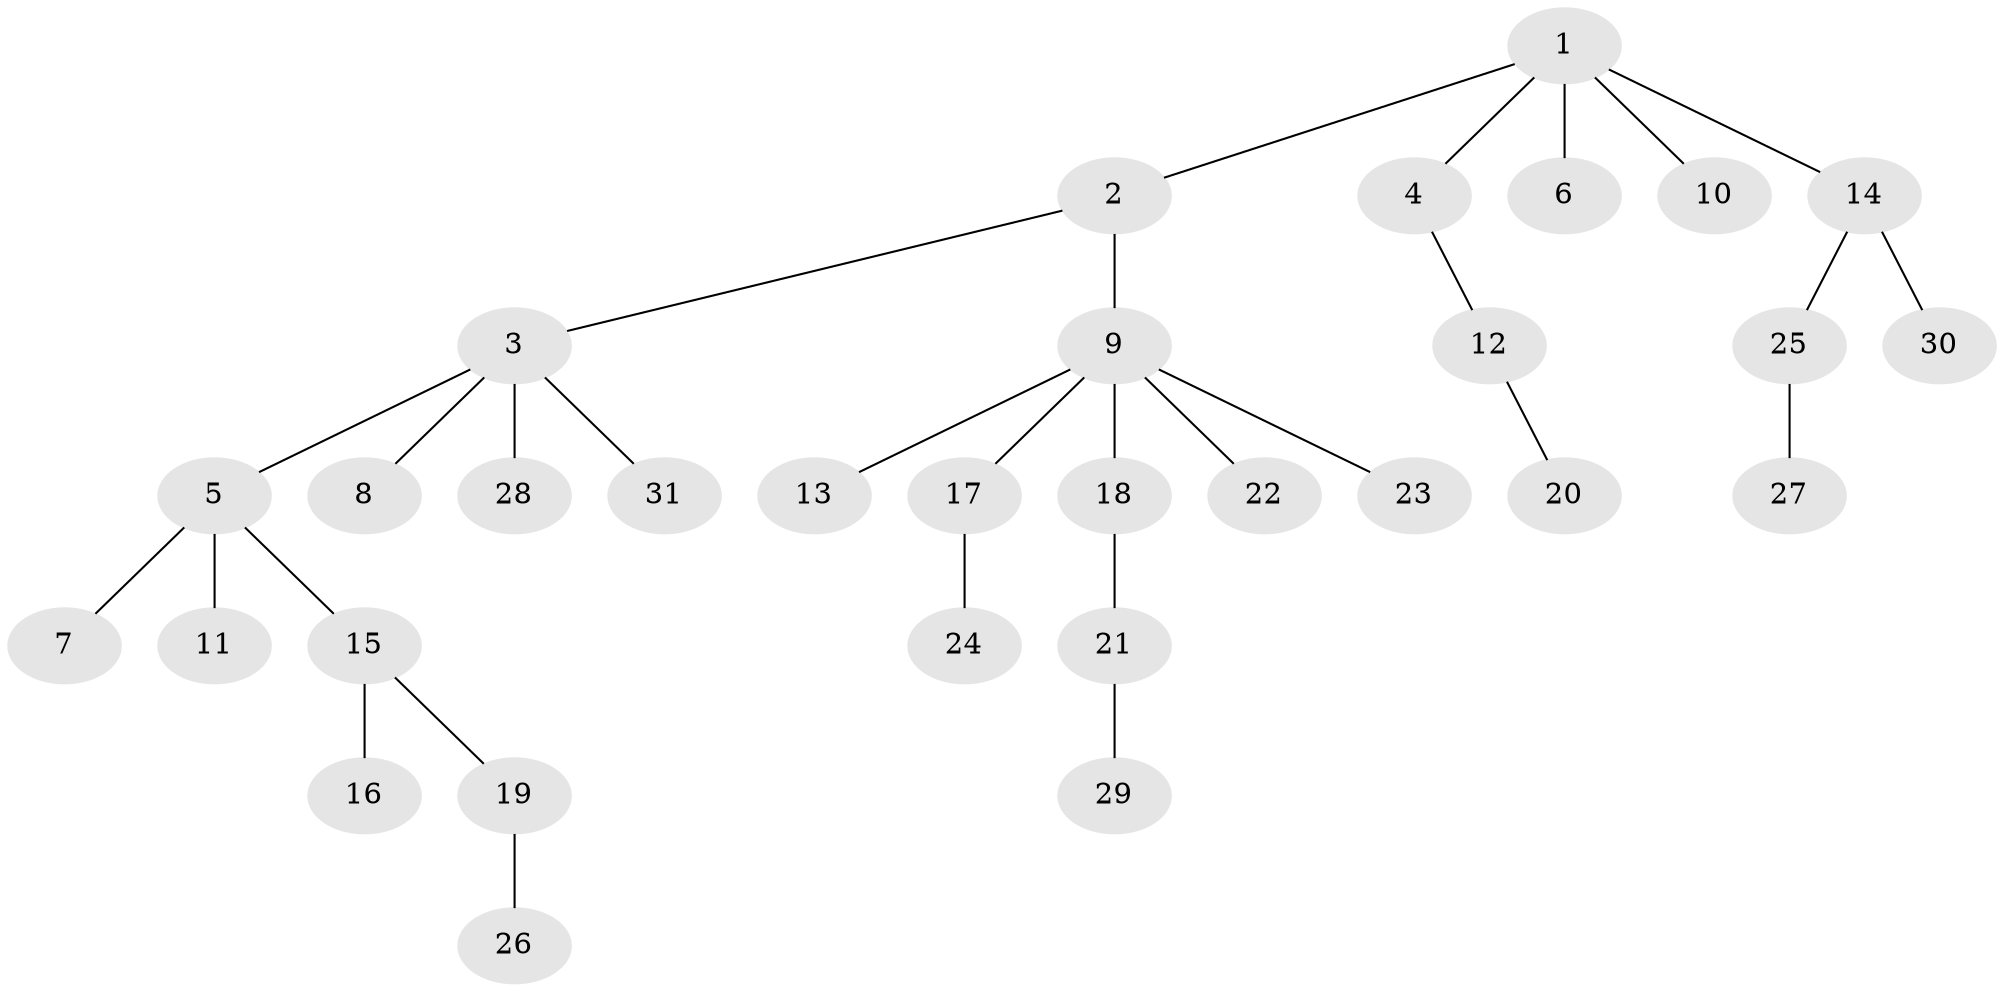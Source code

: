 // original degree distribution, {6: 0.034482758620689655, 4: 0.06896551724137931, 3: 0.1206896551724138, 5: 0.034482758620689655, 2: 0.20689655172413793, 1: 0.5344827586206896}
// Generated by graph-tools (version 1.1) at 2025/36/03/09/25 02:36:44]
// undirected, 31 vertices, 30 edges
graph export_dot {
graph [start="1"]
  node [color=gray90,style=filled];
  1;
  2;
  3;
  4;
  5;
  6;
  7;
  8;
  9;
  10;
  11;
  12;
  13;
  14;
  15;
  16;
  17;
  18;
  19;
  20;
  21;
  22;
  23;
  24;
  25;
  26;
  27;
  28;
  29;
  30;
  31;
  1 -- 2 [weight=1.0];
  1 -- 4 [weight=1.0];
  1 -- 6 [weight=1.0];
  1 -- 10 [weight=1.0];
  1 -- 14 [weight=1.0];
  2 -- 3 [weight=1.0];
  2 -- 9 [weight=1.0];
  3 -- 5 [weight=1.0];
  3 -- 8 [weight=1.0];
  3 -- 28 [weight=1.0];
  3 -- 31 [weight=1.0];
  4 -- 12 [weight=1.0];
  5 -- 7 [weight=1.0];
  5 -- 11 [weight=1.0];
  5 -- 15 [weight=1.0];
  9 -- 13 [weight=1.0];
  9 -- 17 [weight=1.0];
  9 -- 18 [weight=1.0];
  9 -- 22 [weight=1.0];
  9 -- 23 [weight=1.0];
  12 -- 20 [weight=1.0];
  14 -- 25 [weight=1.0];
  14 -- 30 [weight=1.0];
  15 -- 16 [weight=2.0];
  15 -- 19 [weight=1.0];
  17 -- 24 [weight=1.0];
  18 -- 21 [weight=1.0];
  19 -- 26 [weight=1.0];
  21 -- 29 [weight=1.0];
  25 -- 27 [weight=1.0];
}
